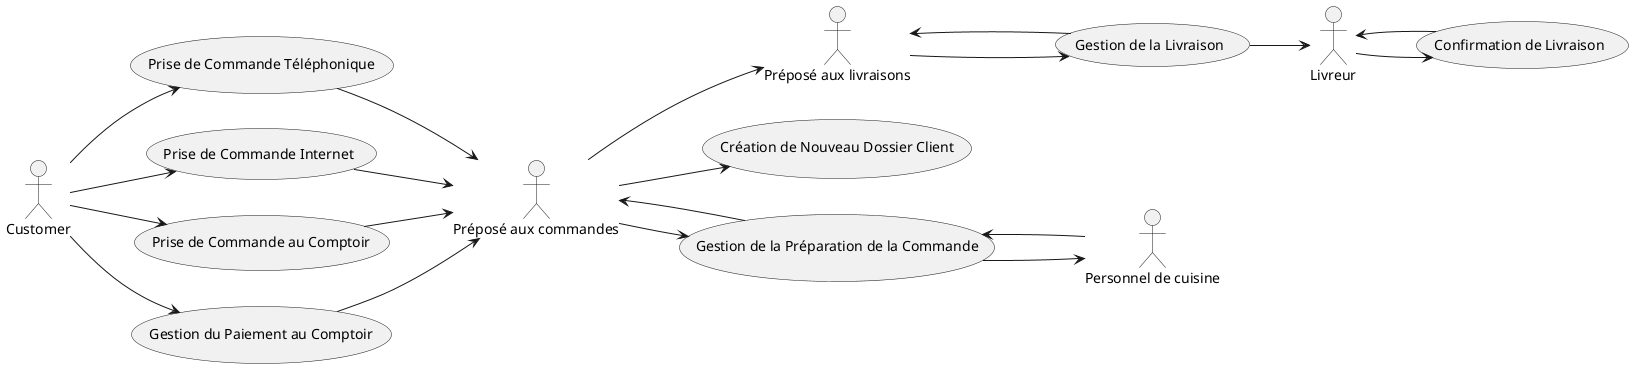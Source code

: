 @startuml
left to right direction

actor Client as "Customer"
actor "Préposé aux commandes" as OrderClerk
actor "Personnel de cuisine" as KitchenStaff
actor "Préposé aux livraisons" as DeliveryHandler
actor Livreur as DeliveryDriver

usecase "Prise de Commande Téléphonique" as UC1
usecase "Prise de Commande Internet" as UC2
usecase "Création de Nouveau Dossier Client" as UC3
usecase "Prise de Commande au Comptoir" as UC4
usecase "Gestion de la Préparation de la Commande" as UC5
usecase "Gestion de la Livraison" as UC6
usecase "Confirmation de Livraison" as UC7
usecase "Gestion du Paiement au Comptoir" as UC8

Client --> UC1
Client --> UC2
Client --> UC4
Client --> UC8

UC1 --> OrderClerk
UC2--> OrderClerk
OrderClerk --> UC3
UC4 --> OrderClerk
UC8 --> OrderClerk

OrderClerk --> UC5

KitchenStaff --> UC5

UC5 --> OrderClerk

OrderClerk --> DeliveryHandler

DeliveryHandler --> UC6

DeliveryDriver --> UC7

UC5 --> KitchenStaff
UC6 --> DeliveryHandler
UC6 --> DeliveryDriver
UC7 --> DeliveryDriver
@enduml
